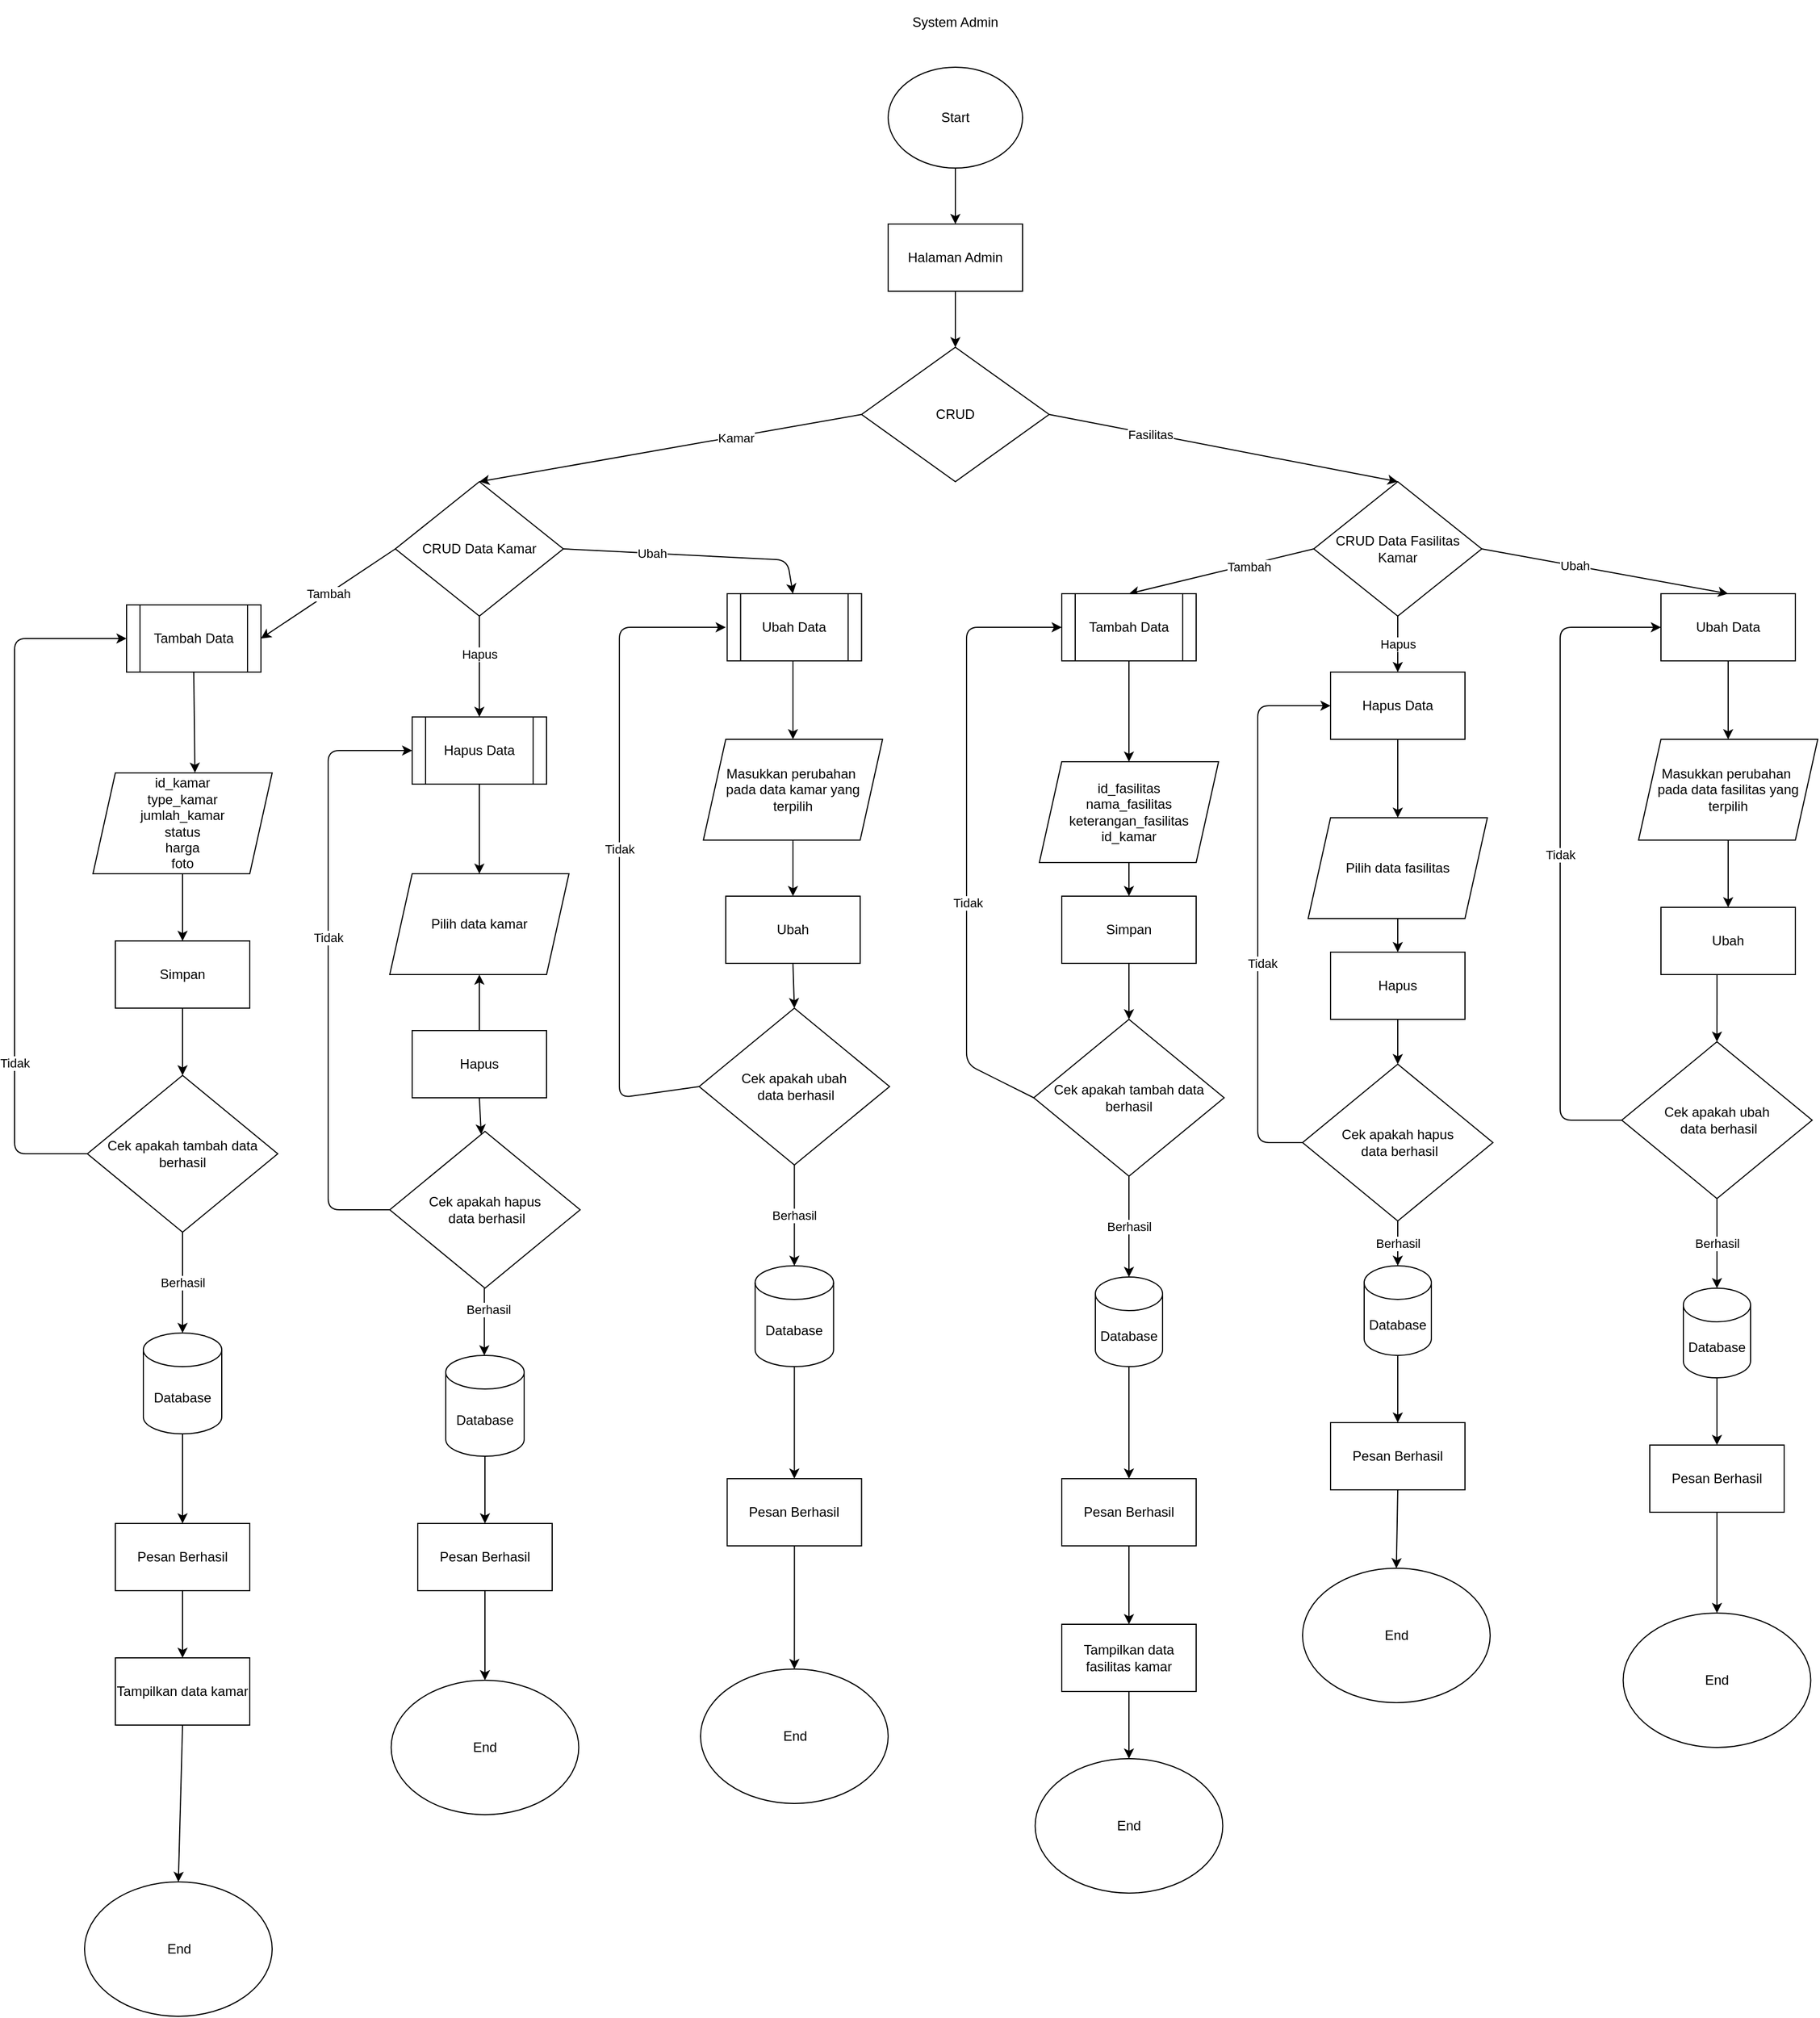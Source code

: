 <mxfile version="13.9.9" type="device"><diagram id="5iYQ5sxBQDEvXDhyXdSh" name="Page-1"><mxGraphModel dx="1754" dy="1667" grid="1" gridSize="10" guides="1" tooltips="1" connect="1" arrows="1" fold="1" page="1" pageScale="1" pageWidth="850" pageHeight="1100" math="0" shadow="0"><root><mxCell id="0"/><mxCell id="1" parent="0"/><mxCell id="mo6pMUjv9ciuWT43Lc3--1" value="Start" style="ellipse;whiteSpace=wrap;html=1;" parent="1" vertex="1"><mxGeometry x="450" y="-80" width="120" height="90" as="geometry"/></mxCell><mxCell id="mo6pMUjv9ciuWT43Lc3--3" value="CRUD Data Kamar" style="rhombus;whiteSpace=wrap;html=1;" parent="1" vertex="1"><mxGeometry x="10" y="290" width="150" height="120" as="geometry"/></mxCell><mxCell id="mo6pMUjv9ciuWT43Lc3--5" value="id_kamar&lt;br&gt;type_kamar&lt;br&gt;jumlah_kamar&lt;br&gt;status&lt;br&gt;harga&lt;br&gt;foto" style="shape=parallelogram;perimeter=parallelogramPerimeter;whiteSpace=wrap;html=1;fixedSize=1;" parent="1" vertex="1"><mxGeometry x="-260" y="550" width="160" height="90" as="geometry"/></mxCell><mxCell id="mo6pMUjv9ciuWT43Lc3--6" value="Cek apakah tambah data berhasil" style="rhombus;whiteSpace=wrap;html=1;" parent="1" vertex="1"><mxGeometry x="-265" y="820" width="170" height="140" as="geometry"/></mxCell><mxCell id="mo6pMUjv9ciuWT43Lc3--9" value="Pilih data kamar" style="shape=parallelogram;perimeter=parallelogramPerimeter;whiteSpace=wrap;html=1;fixedSize=1;" parent="1" vertex="1"><mxGeometry x="5" y="640" width="160" height="90" as="geometry"/></mxCell><mxCell id="mo6pMUjv9ciuWT43Lc3--10" value="Cek apakah hapus&lt;br&gt;&amp;nbsp;data berhasil" style="rhombus;whiteSpace=wrap;html=1;" parent="1" vertex="1"><mxGeometry x="5" y="870" width="170" height="140" as="geometry"/></mxCell><mxCell id="mo6pMUjv9ciuWT43Lc3--13" value="Masukkan perubahan&amp;nbsp;&lt;br&gt;pada data kamar yang terpilih" style="shape=parallelogram;perimeter=parallelogramPerimeter;whiteSpace=wrap;html=1;fixedSize=1;" parent="1" vertex="1"><mxGeometry x="285" y="520" width="160" height="90" as="geometry"/></mxCell><mxCell id="mo6pMUjv9ciuWT43Lc3--14" value="Cek apakah ubah&lt;br&gt;&amp;nbsp;data berhasil" style="rhombus;whiteSpace=wrap;html=1;" parent="1" vertex="1"><mxGeometry x="281.25" y="760" width="170" height="140" as="geometry"/></mxCell><mxCell id="mo6pMUjv9ciuWT43Lc3--42" value="CRUD" style="rhombus;whiteSpace=wrap;html=1;" parent="1" vertex="1"><mxGeometry x="426.25" y="170" width="167.5" height="120" as="geometry"/></mxCell><mxCell id="mo6pMUjv9ciuWT43Lc3--45" value="CRUD Data Fasilitas Kamar" style="rhombus;whiteSpace=wrap;html=1;" parent="1" vertex="1"><mxGeometry x="830" y="290" width="150" height="120" as="geometry"/></mxCell><mxCell id="mo6pMUjv9ciuWT43Lc3--47" value="id_fasilitas&lt;br&gt;nama_fasilitas&lt;br&gt;keterangan_fasilitas&lt;br&gt;id_kamar" style="shape=parallelogram;perimeter=parallelogramPerimeter;whiteSpace=wrap;html=1;fixedSize=1;" parent="1" vertex="1"><mxGeometry x="585" y="540" width="160" height="90" as="geometry"/></mxCell><mxCell id="mo6pMUjv9ciuWT43Lc3--48" value="Cek apakah tambah data berhasil" style="rhombus;whiteSpace=wrap;html=1;" parent="1" vertex="1"><mxGeometry x="580" y="770" width="170" height="140" as="geometry"/></mxCell><mxCell id="2IXI5bWq8Xd234Bj-Efe-44" value="" style="edgeStyle=orthogonalEdgeStyle;rounded=0;orthogonalLoop=1;jettySize=auto;html=1;" edge="1" parent="1" source="mo6pMUjv9ciuWT43Lc3--51" target="2IXI5bWq8Xd234Bj-Efe-43"><mxGeometry relative="1" as="geometry"/></mxCell><mxCell id="mo6pMUjv9ciuWT43Lc3--51" value="Pilih data fasilitas" style="shape=parallelogram;perimeter=parallelogramPerimeter;whiteSpace=wrap;html=1;fixedSize=1;" parent="1" vertex="1"><mxGeometry x="825" y="590" width="160" height="90" as="geometry"/></mxCell><mxCell id="mo6pMUjv9ciuWT43Lc3--52" value="Cek apakah hapus&lt;br&gt;&amp;nbsp;data berhasil" style="rhombus;whiteSpace=wrap;html=1;" parent="1" vertex="1"><mxGeometry x="820" y="810" width="170" height="140" as="geometry"/></mxCell><mxCell id="2IXI5bWq8Xd234Bj-Efe-49" value="" style="edgeStyle=orthogonalEdgeStyle;rounded=0;orthogonalLoop=1;jettySize=auto;html=1;" edge="1" parent="1" source="mo6pMUjv9ciuWT43Lc3--55" target="2IXI5bWq8Xd234Bj-Efe-46"><mxGeometry relative="1" as="geometry"/></mxCell><mxCell id="mo6pMUjv9ciuWT43Lc3--55" value="Masukkan perubahan&amp;nbsp;&lt;br&gt;pada data fasilitas yang terpilih" style="shape=parallelogram;perimeter=parallelogramPerimeter;whiteSpace=wrap;html=1;fixedSize=1;" parent="1" vertex="1"><mxGeometry x="1120" y="520" width="160" height="90" as="geometry"/></mxCell><mxCell id="mo6pMUjv9ciuWT43Lc3--56" value="Cek apakah ubah&lt;br&gt;&amp;nbsp;data berhasil" style="rhombus;whiteSpace=wrap;html=1;" parent="1" vertex="1"><mxGeometry x="1105" y="790" width="170" height="140" as="geometry"/></mxCell><mxCell id="mo6pMUjv9ciuWT43Lc3--58" value="System Admin" style="text;html=1;strokeColor=none;fillColor=none;align=center;verticalAlign=middle;whiteSpace=wrap;rounded=0;" parent="1" vertex="1"><mxGeometry x="470" y="-140" width="80" height="40" as="geometry"/></mxCell><mxCell id="mo6pMUjv9ciuWT43Lc3--59" value="" style="endArrow=classic;html=1;exitX=0.5;exitY=1;exitDx=0;exitDy=0;" parent="1" source="mo6pMUjv9ciuWT43Lc3--1" edge="1"><mxGeometry width="50" height="50" relative="1" as="geometry"><mxPoint x="370" y="190" as="sourcePoint"/><mxPoint x="510" y="60" as="targetPoint"/></mxGeometry></mxCell><mxCell id="mo6pMUjv9ciuWT43Lc3--62" value="" style="endArrow=classic;html=1;entryX=0.5;entryY=0;entryDx=0;entryDy=0;" parent="1" target="mo6pMUjv9ciuWT43Lc3--42" edge="1"><mxGeometry width="50" height="50" relative="1" as="geometry"><mxPoint x="510" y="120" as="sourcePoint"/><mxPoint x="420" y="140" as="targetPoint"/></mxGeometry></mxCell><mxCell id="mo6pMUjv9ciuWT43Lc3--63" value="" style="endArrow=classic;html=1;entryX=0.5;entryY=0;entryDx=0;entryDy=0;exitX=0;exitY=0.5;exitDx=0;exitDy=0;" parent="1" source="mo6pMUjv9ciuWT43Lc3--42" target="mo6pMUjv9ciuWT43Lc3--3" edge="1"><mxGeometry width="50" height="50" relative="1" as="geometry"><mxPoint x="370" y="310" as="sourcePoint"/><mxPoint x="420" y="260" as="targetPoint"/></mxGeometry></mxCell><mxCell id="4MFHkGJAzQT0w7KGcp1V-37" value="Kamar" style="edgeLabel;html=1;align=center;verticalAlign=middle;resizable=0;points=[];" parent="mo6pMUjv9ciuWT43Lc3--63" vertex="1" connectable="0"><mxGeometry x="-0.34" y="1" relative="1" as="geometry"><mxPoint as="offset"/></mxGeometry></mxCell><mxCell id="mo6pMUjv9ciuWT43Lc3--64" value="Tambah" style="endArrow=classic;html=1;entryX=1;entryY=0.5;entryDx=0;entryDy=0;exitX=0;exitY=0.5;exitDx=0;exitDy=0;" parent="1" source="mo6pMUjv9ciuWT43Lc3--3" edge="1"><mxGeometry width="50" height="50" relative="1" as="geometry"><mxPoint x="50" y="480" as="sourcePoint"/><mxPoint x="-110" y="430" as="targetPoint"/></mxGeometry></mxCell><mxCell id="mo6pMUjv9ciuWT43Lc3--65" value="" style="endArrow=classic;html=1;exitX=0.5;exitY=1;exitDx=0;exitDy=0;entryX=0.569;entryY=-0.002;entryDx=0;entryDy=0;entryPerimeter=0;" parent="1" target="mo6pMUjv9ciuWT43Lc3--5" edge="1"><mxGeometry width="50" height="50" relative="1" as="geometry"><mxPoint x="-170" y="460" as="sourcePoint"/><mxPoint x="100" y="550" as="targetPoint"/></mxGeometry></mxCell><mxCell id="mo6pMUjv9ciuWT43Lc3--67" value="Berhasil" style="endArrow=classic;html=1;exitX=0.5;exitY=1;exitDx=0;exitDy=0;entryX=0.5;entryY=0;entryDx=0;entryDy=0;entryPerimeter=0;" parent="1" source="mo6pMUjv9ciuWT43Lc3--6" edge="1" target="2IXI5bWq8Xd234Bj-Efe-5"><mxGeometry width="50" height="50" relative="1" as="geometry"><mxPoint x="50" y="950" as="sourcePoint"/><mxPoint x="-180.65" y="949.88" as="targetPoint"/></mxGeometry></mxCell><mxCell id="mo6pMUjv9ciuWT43Lc3--69" value="" style="endArrow=classic;html=1;exitX=0.5;exitY=1;exitDx=0;exitDy=0;entryX=0.5;entryY=0;entryDx=0;entryDy=0;" parent="1" source="mo6pMUjv9ciuWT43Lc3--3" edge="1"><mxGeometry width="50" height="50" relative="1" as="geometry"><mxPoint x="100" y="550" as="sourcePoint"/><mxPoint x="85" y="500" as="targetPoint"/></mxGeometry></mxCell><mxCell id="mo6pMUjv9ciuWT43Lc3--80" value="Hapus" style="edgeLabel;html=1;align=center;verticalAlign=middle;resizable=0;points=[];" parent="mo6pMUjv9ciuWT43Lc3--69" vertex="1" connectable="0"><mxGeometry x="-0.242" relative="1" as="geometry"><mxPoint as="offset"/></mxGeometry></mxCell><mxCell id="mo6pMUjv9ciuWT43Lc3--71" value="" style="endArrow=classic;html=1;exitX=0.5;exitY=1;exitDx=0;exitDy=0;entryX=0.5;entryY=0;entryDx=0;entryDy=0;" parent="1" target="mo6pMUjv9ciuWT43Lc3--9" edge="1"><mxGeometry width="50" height="50" relative="1" as="geometry"><mxPoint x="85" y="560" as="sourcePoint"/><mxPoint x="150" y="620" as="targetPoint"/></mxGeometry></mxCell><mxCell id="mo6pMUjv9ciuWT43Lc3--73" value="" style="endArrow=classic;html=1;exitX=0;exitY=0.5;exitDx=0;exitDy=0;entryX=0;entryY=0.5;entryDx=0;entryDy=0;" parent="1" source="mo6pMUjv9ciuWT43Lc3--10" edge="1"><mxGeometry width="50" height="50" relative="1" as="geometry"><mxPoint x="100" y="900" as="sourcePoint"/><mxPoint x="25" y="530" as="targetPoint"/><Array as="points"><mxPoint x="-50" y="940"/><mxPoint x="-50" y="870"/><mxPoint x="-50" y="530"/></Array></mxGeometry></mxCell><mxCell id="mo6pMUjv9ciuWT43Lc3--86" value="Tidak" style="edgeLabel;html=1;align=center;verticalAlign=middle;resizable=0;points=[];" parent="mo6pMUjv9ciuWT43Lc3--73" vertex="1" connectable="0"><mxGeometry x="0.105" relative="1" as="geometry"><mxPoint as="offset"/></mxGeometry></mxCell><mxCell id="mo6pMUjv9ciuWT43Lc3--74" value="" style="endArrow=classic;html=1;entryX=0.5;entryY=0;entryDx=0;entryDy=0;" parent="1" edge="1"><mxGeometry width="50" height="50" relative="1" as="geometry"><mxPoint x="89.41" y="1010" as="sourcePoint"/><mxPoint x="89.41" y="1070" as="targetPoint"/></mxGeometry></mxCell><mxCell id="mo6pMUjv9ciuWT43Lc3--85" value="Berhasil" style="edgeLabel;html=1;align=center;verticalAlign=middle;resizable=0;points=[];" parent="mo6pMUjv9ciuWT43Lc3--74" vertex="1" connectable="0"><mxGeometry x="-0.372" y="3" relative="1" as="geometry"><mxPoint as="offset"/></mxGeometry></mxCell><mxCell id="mo6pMUjv9ciuWT43Lc3--75" value="" style="endArrow=classic;html=1;exitX=1;exitY=0.5;exitDx=0;exitDy=0;entryX=0.5;entryY=0;entryDx=0;entryDy=0;" parent="1" source="mo6pMUjv9ciuWT43Lc3--3" edge="1"><mxGeometry width="50" height="50" relative="1" as="geometry"><mxPoint x="280" y="620" as="sourcePoint"/><mxPoint x="365" y="390" as="targetPoint"/><Array as="points"><mxPoint x="360" y="360"/></Array></mxGeometry></mxCell><mxCell id="mo6pMUjv9ciuWT43Lc3--81" value="Ubah" style="edgeLabel;html=1;align=center;verticalAlign=middle;resizable=0;points=[];" parent="mo6pMUjv9ciuWT43Lc3--75" vertex="1" connectable="0"><mxGeometry x="-0.313" relative="1" as="geometry"><mxPoint as="offset"/></mxGeometry></mxCell><mxCell id="mo6pMUjv9ciuWT43Lc3--76" value="" style="endArrow=classic;html=1;exitX=0.5;exitY=1;exitDx=0;exitDy=0;entryX=0.5;entryY=0;entryDx=0;entryDy=0;" parent="1" target="mo6pMUjv9ciuWT43Lc3--13" edge="1"><mxGeometry width="50" height="50" relative="1" as="geometry"><mxPoint x="365" y="450" as="sourcePoint"/><mxPoint x="330" y="570" as="targetPoint"/></mxGeometry></mxCell><mxCell id="mo6pMUjv9ciuWT43Lc3--79" value="Tidak" style="endArrow=classic;html=1;exitX=0;exitY=0.5;exitDx=0;exitDy=0;entryX=0;entryY=0.5;entryDx=0;entryDy=0;" parent="1" source="mo6pMUjv9ciuWT43Lc3--14" edge="1"><mxGeometry width="50" height="50" relative="1" as="geometry"><mxPoint x="280" y="740" as="sourcePoint"/><mxPoint x="305" y="420" as="targetPoint"/><Array as="points"><mxPoint x="210" y="840"/><mxPoint x="210" y="750"/><mxPoint x="210" y="420"/></Array></mxGeometry></mxCell><mxCell id="mo6pMUjv9ciuWT43Lc3--83" value="" style="endArrow=classic;html=1;exitX=0;exitY=0.5;exitDx=0;exitDy=0;entryX=0;entryY=0.5;entryDx=0;entryDy=0;" parent="1" source="mo6pMUjv9ciuWT43Lc3--6" edge="1"><mxGeometry width="50" height="50" relative="1" as="geometry"><mxPoint x="-210" y="680" as="sourcePoint"/><mxPoint x="-230" y="430" as="targetPoint"/><Array as="points"><mxPoint x="-330" y="890"/><mxPoint x="-330" y="790"/><mxPoint x="-330" y="430"/></Array></mxGeometry></mxCell><mxCell id="mo6pMUjv9ciuWT43Lc3--84" value="Tidak" style="edgeLabel;html=1;align=center;verticalAlign=middle;resizable=0;points=[];" parent="mo6pMUjv9ciuWT43Lc3--83" vertex="1" connectable="0"><mxGeometry x="-0.533" relative="1" as="geometry"><mxPoint as="offset"/></mxGeometry></mxCell><mxCell id="4MFHkGJAzQT0w7KGcp1V-9" value="" style="endArrow=classic;html=1;exitX=0;exitY=0.5;exitDx=0;exitDy=0;entryX=0.5;entryY=0;entryDx=0;entryDy=0;" parent="1" source="mo6pMUjv9ciuWT43Lc3--45" edge="1"><mxGeometry width="50" height="50" relative="1" as="geometry"><mxPoint x="670" y="510" as="sourcePoint"/><mxPoint x="665.0" y="390" as="targetPoint"/></mxGeometry></mxCell><mxCell id="4MFHkGJAzQT0w7KGcp1V-35" value="Tambah" style="edgeLabel;html=1;align=center;verticalAlign=middle;resizable=0;points=[];" parent="4MFHkGJAzQT0w7KGcp1V-9" vertex="1" connectable="0"><mxGeometry x="-0.287" y="2" relative="1" as="geometry"><mxPoint as="offset"/></mxGeometry></mxCell><mxCell id="4MFHkGJAzQT0w7KGcp1V-11" value="" style="endArrow=classic;html=1;exitX=0.5;exitY=1;exitDx=0;exitDy=0;entryX=0.5;entryY=0;entryDx=0;entryDy=0;" parent="1" target="mo6pMUjv9ciuWT43Lc3--47" edge="1"><mxGeometry width="50" height="50" relative="1" as="geometry"><mxPoint x="665.0" y="450" as="sourcePoint"/><mxPoint x="720" y="460" as="targetPoint"/></mxGeometry></mxCell><mxCell id="4MFHkGJAzQT0w7KGcp1V-14" value="Berhasil" style="endArrow=classic;html=1;exitX=0.5;exitY=1;exitDx=0;exitDy=0;entryX=0.5;entryY=0;entryDx=0;entryDy=0;" parent="1" source="mo6pMUjv9ciuWT43Lc3--48" edge="1"><mxGeometry width="50" height="50" relative="1" as="geometry"><mxPoint x="670" y="860" as="sourcePoint"/><mxPoint x="665.0" y="1000" as="targetPoint"/></mxGeometry></mxCell><mxCell id="4MFHkGJAzQT0w7KGcp1V-17" value="Hapus" style="endArrow=classic;html=1;exitX=0.5;exitY=1;exitDx=0;exitDy=0;entryX=0.5;entryY=0;entryDx=0;entryDy=0;" parent="1" source="mo6pMUjv9ciuWT43Lc3--45" edge="1"><mxGeometry width="50" height="50" relative="1" as="geometry"><mxPoint x="830" y="540" as="sourcePoint"/><mxPoint x="905" y="460" as="targetPoint"/></mxGeometry></mxCell><mxCell id="4MFHkGJAzQT0w7KGcp1V-18" value="Hapus Data" style="rounded=0;whiteSpace=wrap;html=1;" parent="1" vertex="1"><mxGeometry x="845" y="460" width="120" height="60" as="geometry"/></mxCell><mxCell id="4MFHkGJAzQT0w7KGcp1V-19" value="" style="endArrow=classic;html=1;entryX=0.5;entryY=0;entryDx=0;entryDy=0;exitX=0.5;exitY=1;exitDx=0;exitDy=0;" parent="1" source="4MFHkGJAzQT0w7KGcp1V-18" target="mo6pMUjv9ciuWT43Lc3--51" edge="1"><mxGeometry width="50" height="50" relative="1" as="geometry"><mxPoint x="840" y="530" as="sourcePoint"/><mxPoint x="890" y="480" as="targetPoint"/></mxGeometry></mxCell><mxCell id="4MFHkGJAzQT0w7KGcp1V-21" value="Berhasil" style="endArrow=classic;html=1;entryX=0.5;entryY=0;entryDx=0;entryDy=0;exitX=0.5;exitY=1;exitDx=0;exitDy=0;entryPerimeter=0;" parent="1" source="mo6pMUjv9ciuWT43Lc3--52" edge="1" target="2IXI5bWq8Xd234Bj-Efe-39"><mxGeometry width="50" height="50" relative="1" as="geometry"><mxPoint x="840" y="880" as="sourcePoint"/><mxPoint x="905" y="940" as="targetPoint"/></mxGeometry></mxCell><mxCell id="4MFHkGJAzQT0w7KGcp1V-23" value="" style="endArrow=classic;html=1;exitX=0;exitY=0.5;exitDx=0;exitDy=0;entryX=0;entryY=0.5;entryDx=0;entryDy=0;" parent="1" source="mo6pMUjv9ciuWT43Lc3--48" edge="1"><mxGeometry width="50" height="50" relative="1" as="geometry"><mxPoint x="690" y="670" as="sourcePoint"/><mxPoint x="605" y="420" as="targetPoint"/><Array as="points"><mxPoint x="520" y="810"/><mxPoint x="520" y="420"/></Array></mxGeometry></mxCell><mxCell id="4MFHkGJAzQT0w7KGcp1V-32" value="Tidak" style="edgeLabel;html=1;align=center;verticalAlign=middle;resizable=0;points=[];" parent="4MFHkGJAzQT0w7KGcp1V-23" vertex="1" connectable="0"><mxGeometry x="-0.222" y="-1" relative="1" as="geometry"><mxPoint as="offset"/></mxGeometry></mxCell><mxCell id="4MFHkGJAzQT0w7KGcp1V-24" value="" style="endArrow=classic;html=1;exitX=0;exitY=0.5;exitDx=0;exitDy=0;entryX=0;entryY=0.5;entryDx=0;entryDy=0;" parent="1" source="mo6pMUjv9ciuWT43Lc3--52" target="4MFHkGJAzQT0w7KGcp1V-18" edge="1"><mxGeometry width="50" height="50" relative="1" as="geometry"><mxPoint x="880" y="790" as="sourcePoint"/><mxPoint x="790" y="470" as="targetPoint"/><Array as="points"><mxPoint x="780" y="880"/><mxPoint x="780" y="800"/><mxPoint x="780" y="490"/></Array></mxGeometry></mxCell><mxCell id="4MFHkGJAzQT0w7KGcp1V-33" value="Tidak" style="edgeLabel;html=1;align=center;verticalAlign=middle;resizable=0;points=[];" parent="4MFHkGJAzQT0w7KGcp1V-24" vertex="1" connectable="0"><mxGeometry x="-0.191" y="-4" relative="1" as="geometry"><mxPoint as="offset"/></mxGeometry></mxCell><mxCell id="4MFHkGJAzQT0w7KGcp1V-26" value="Ubah Data" style="rounded=0;whiteSpace=wrap;html=1;" parent="1" vertex="1"><mxGeometry x="1140" y="390" width="120" height="60" as="geometry"/></mxCell><mxCell id="4MFHkGJAzQT0w7KGcp1V-27" value="" style="endArrow=classic;html=1;exitX=1;exitY=0.5;exitDx=0;exitDy=0;entryX=0.5;entryY=0;entryDx=0;entryDy=0;" parent="1" source="mo6pMUjv9ciuWT43Lc3--45" target="4MFHkGJAzQT0w7KGcp1V-26" edge="1"><mxGeometry width="50" height="50" relative="1" as="geometry"><mxPoint x="1030" y="520" as="sourcePoint"/><mxPoint x="1080" y="470" as="targetPoint"/></mxGeometry></mxCell><mxCell id="4MFHkGJAzQT0w7KGcp1V-36" value="Ubah" style="edgeLabel;html=1;align=center;verticalAlign=middle;resizable=0;points=[];" parent="4MFHkGJAzQT0w7KGcp1V-27" vertex="1" connectable="0"><mxGeometry x="-0.244" relative="1" as="geometry"><mxPoint as="offset"/></mxGeometry></mxCell><mxCell id="4MFHkGJAzQT0w7KGcp1V-28" value="" style="endArrow=classic;html=1;exitX=0.5;exitY=1;exitDx=0;exitDy=0;" parent="1" source="4MFHkGJAzQT0w7KGcp1V-26" target="mo6pMUjv9ciuWT43Lc3--55" edge="1"><mxGeometry width="50" height="50" relative="1" as="geometry"><mxPoint x="1030" y="680" as="sourcePoint"/><mxPoint x="1080" y="630" as="targetPoint"/></mxGeometry></mxCell><mxCell id="4MFHkGJAzQT0w7KGcp1V-30" value="Tidak" style="endArrow=classic;html=1;exitX=0;exitY=0.5;exitDx=0;exitDy=0;entryX=0;entryY=0.5;entryDx=0;entryDy=0;" parent="1" source="mo6pMUjv9ciuWT43Lc3--56" target="4MFHkGJAzQT0w7KGcp1V-26" edge="1"><mxGeometry width="50" height="50" relative="1" as="geometry"><mxPoint x="1030" y="720" as="sourcePoint"/><mxPoint x="1050" y="420" as="targetPoint"/><Array as="points"><mxPoint x="1050" y="860"/><mxPoint x="1050" y="730"/><mxPoint x="1050" y="420"/></Array></mxGeometry></mxCell><mxCell id="4MFHkGJAzQT0w7KGcp1V-31" value="Berhasil" style="endArrow=classic;html=1;exitX=0.5;exitY=1;exitDx=0;exitDy=0;entryX=0.5;entryY=0;entryDx=0;entryDy=0;" parent="1" source="mo6pMUjv9ciuWT43Lc3--56" edge="1"><mxGeometry width="50" height="50" relative="1" as="geometry"><mxPoint x="1030" y="890" as="sourcePoint"/><mxPoint x="1190" y="1010" as="targetPoint"/></mxGeometry></mxCell><mxCell id="4MFHkGJAzQT0w7KGcp1V-34" value="" style="endArrow=classic;html=1;exitX=1;exitY=0.5;exitDx=0;exitDy=0;entryX=0.5;entryY=0;entryDx=0;entryDy=0;" parent="1" source="mo6pMUjv9ciuWT43Lc3--42" target="mo6pMUjv9ciuWT43Lc3--45" edge="1"><mxGeometry width="50" height="50" relative="1" as="geometry"><mxPoint x="720" y="420" as="sourcePoint"/><mxPoint x="770" y="370" as="targetPoint"/></mxGeometry></mxCell><mxCell id="4MFHkGJAzQT0w7KGcp1V-38" value="Fasilitas" style="edgeLabel;html=1;align=center;verticalAlign=middle;resizable=0;points=[];" parent="4MFHkGJAzQT0w7KGcp1V-34" vertex="1" connectable="0"><mxGeometry x="-0.424" relative="1" as="geometry"><mxPoint as="offset"/></mxGeometry></mxCell><mxCell id="4MFHkGJAzQT0w7KGcp1V-39" value="Halaman Admin" style="rounded=0;whiteSpace=wrap;html=1;" parent="1" vertex="1"><mxGeometry x="450" y="60" width="120" height="60" as="geometry"/></mxCell><mxCell id="2IXI5bWq8Xd234Bj-Efe-2" value="Tambah Data" style="shape=process;whiteSpace=wrap;html=1;backgroundOutline=1;" vertex="1" parent="1"><mxGeometry x="-230" y="400" width="120" height="60" as="geometry"/></mxCell><mxCell id="2IXI5bWq8Xd234Bj-Efe-3" value="Hapus Data" style="shape=process;whiteSpace=wrap;html=1;backgroundOutline=1;" vertex="1" parent="1"><mxGeometry x="25" y="500" width="120" height="60" as="geometry"/></mxCell><mxCell id="2IXI5bWq8Xd234Bj-Efe-4" value="Ubah Data" style="shape=process;whiteSpace=wrap;html=1;backgroundOutline=1;" vertex="1" parent="1"><mxGeometry x="306.25" y="390" width="120" height="60" as="geometry"/></mxCell><mxCell id="2IXI5bWq8Xd234Bj-Efe-5" value="Database" style="shape=cylinder3;whiteSpace=wrap;html=1;boundedLbl=1;backgroundOutline=1;size=15;" vertex="1" parent="1"><mxGeometry x="-215" y="1050" width="70" height="90" as="geometry"/></mxCell><mxCell id="2IXI5bWq8Xd234Bj-Efe-6" value="Simpan" style="rounded=0;whiteSpace=wrap;html=1;" vertex="1" parent="1"><mxGeometry x="-240" y="700" width="120" height="60" as="geometry"/></mxCell><mxCell id="2IXI5bWq8Xd234Bj-Efe-7" value="" style="endArrow=classic;html=1;exitX=0.5;exitY=1;exitDx=0;exitDy=0;" edge="1" parent="1" source="mo6pMUjv9ciuWT43Lc3--5" target="2IXI5bWq8Xd234Bj-Efe-6"><mxGeometry width="50" height="50" relative="1" as="geometry"><mxPoint x="70" y="810" as="sourcePoint"/><mxPoint x="120" y="760" as="targetPoint"/></mxGeometry></mxCell><mxCell id="2IXI5bWq8Xd234Bj-Efe-8" value="" style="endArrow=classic;html=1;exitX=0.5;exitY=1;exitDx=0;exitDy=0;entryX=0.5;entryY=0;entryDx=0;entryDy=0;" edge="1" parent="1" source="2IXI5bWq8Xd234Bj-Efe-6" target="mo6pMUjv9ciuWT43Lc3--6"><mxGeometry width="50" height="50" relative="1" as="geometry"><mxPoint x="70" y="810" as="sourcePoint"/><mxPoint x="120" y="760" as="targetPoint"/></mxGeometry></mxCell><mxCell id="2IXI5bWq8Xd234Bj-Efe-9" value="Pesan Berhasil" style="rounded=0;whiteSpace=wrap;html=1;" vertex="1" parent="1"><mxGeometry x="-240" y="1220" width="120" height="60" as="geometry"/></mxCell><mxCell id="2IXI5bWq8Xd234Bj-Efe-10" value="" style="endArrow=classic;html=1;exitX=0.5;exitY=1;exitDx=0;exitDy=0;exitPerimeter=0;entryX=0.5;entryY=0;entryDx=0;entryDy=0;" edge="1" parent="1" source="2IXI5bWq8Xd234Bj-Efe-5" target="2IXI5bWq8Xd234Bj-Efe-9"><mxGeometry width="50" height="50" relative="1" as="geometry"><mxPoint x="100" y="1170" as="sourcePoint"/><mxPoint x="150" y="1120" as="targetPoint"/></mxGeometry></mxCell><mxCell id="2IXI5bWq8Xd234Bj-Efe-11" value="Hapus" style="rounded=0;whiteSpace=wrap;html=1;" vertex="1" parent="1"><mxGeometry x="25" y="780" width="120" height="60" as="geometry"/></mxCell><mxCell id="2IXI5bWq8Xd234Bj-Efe-12" value="" style="endArrow=classic;html=1;exitX=0.5;exitY=0;exitDx=0;exitDy=0;entryX=0.5;entryY=1;entryDx=0;entryDy=0;" edge="1" parent="1" source="2IXI5bWq8Xd234Bj-Efe-11" target="mo6pMUjv9ciuWT43Lc3--9"><mxGeometry width="50" height="50" relative="1" as="geometry"><mxPoint x="100" y="780" as="sourcePoint"/><mxPoint x="150" y="730" as="targetPoint"/></mxGeometry></mxCell><mxCell id="2IXI5bWq8Xd234Bj-Efe-13" value="" style="endArrow=classic;html=1;exitX=0.5;exitY=1;exitDx=0;exitDy=0;" edge="1" parent="1" source="2IXI5bWq8Xd234Bj-Efe-11" target="mo6pMUjv9ciuWT43Lc3--10"><mxGeometry width="50" height="50" relative="1" as="geometry"><mxPoint x="100" y="780" as="sourcePoint"/><mxPoint x="150" y="730" as="targetPoint"/></mxGeometry></mxCell><mxCell id="2IXI5bWq8Xd234Bj-Efe-14" value="Database" style="shape=cylinder3;whiteSpace=wrap;html=1;boundedLbl=1;backgroundOutline=1;size=15;" vertex="1" parent="1"><mxGeometry x="55" y="1070" width="70" height="90" as="geometry"/></mxCell><mxCell id="2IXI5bWq8Xd234Bj-Efe-58" value="" style="edgeStyle=orthogonalEdgeStyle;rounded=0;orthogonalLoop=1;jettySize=auto;html=1;" edge="1" parent="1" source="2IXI5bWq8Xd234Bj-Efe-15" target="2IXI5bWq8Xd234Bj-Efe-57"><mxGeometry relative="1" as="geometry"/></mxCell><mxCell id="2IXI5bWq8Xd234Bj-Efe-15" value="Pesan Berhasil" style="rounded=0;whiteSpace=wrap;html=1;" vertex="1" parent="1"><mxGeometry x="30" y="1220" width="120" height="60" as="geometry"/></mxCell><mxCell id="2IXI5bWq8Xd234Bj-Efe-16" value="" style="endArrow=classic;html=1;entryX=0.5;entryY=0;entryDx=0;entryDy=0;exitX=0.5;exitY=1;exitDx=0;exitDy=0;exitPerimeter=0;" edge="1" parent="1" source="2IXI5bWq8Xd234Bj-Efe-14" target="2IXI5bWq8Xd234Bj-Efe-15"><mxGeometry width="50" height="50" relative="1" as="geometry"><mxPoint x="130" y="1110" as="sourcePoint"/><mxPoint x="180" y="1060" as="targetPoint"/></mxGeometry></mxCell><mxCell id="2IXI5bWq8Xd234Bj-Efe-17" value="Ubah" style="rounded=0;whiteSpace=wrap;html=1;" vertex="1" parent="1"><mxGeometry x="305" y="660" width="120" height="60" as="geometry"/></mxCell><mxCell id="2IXI5bWq8Xd234Bj-Efe-18" value="" style="endArrow=classic;html=1;exitX=0.5;exitY=1;exitDx=0;exitDy=0;entryX=0.5;entryY=0;entryDx=0;entryDy=0;" edge="1" parent="1" source="mo6pMUjv9ciuWT43Lc3--13" target="2IXI5bWq8Xd234Bj-Efe-17"><mxGeometry width="50" height="50" relative="1" as="geometry"><mxPoint x="130" y="750" as="sourcePoint"/><mxPoint x="180" y="700" as="targetPoint"/></mxGeometry></mxCell><mxCell id="2IXI5bWq8Xd234Bj-Efe-19" value="" style="endArrow=classic;html=1;entryX=0.5;entryY=0;entryDx=0;entryDy=0;exitX=0.5;exitY=1;exitDx=0;exitDy=0;" edge="1" parent="1" source="2IXI5bWq8Xd234Bj-Efe-17" target="mo6pMUjv9ciuWT43Lc3--14"><mxGeometry width="50" height="50" relative="1" as="geometry"><mxPoint x="130" y="750" as="sourcePoint"/><mxPoint x="180" y="700" as="targetPoint"/></mxGeometry></mxCell><mxCell id="2IXI5bWq8Xd234Bj-Efe-20" value="Database" style="shape=cylinder3;whiteSpace=wrap;html=1;boundedLbl=1;backgroundOutline=1;size=15;" vertex="1" parent="1"><mxGeometry x="331.25" y="990" width="70" height="90" as="geometry"/></mxCell><mxCell id="2IXI5bWq8Xd234Bj-Efe-21" value="Berhasil" style="endArrow=classic;html=1;entryX=0.5;entryY=0;entryDx=0;entryDy=0;entryPerimeter=0;exitX=0.5;exitY=1;exitDx=0;exitDy=0;" edge="1" parent="1" source="mo6pMUjv9ciuWT43Lc3--14" target="2IXI5bWq8Xd234Bj-Efe-20"><mxGeometry width="50" height="50" relative="1" as="geometry"><mxPoint x="130" y="930" as="sourcePoint"/><mxPoint x="180" y="880" as="targetPoint"/></mxGeometry></mxCell><mxCell id="2IXI5bWq8Xd234Bj-Efe-60" value="" style="edgeStyle=orthogonalEdgeStyle;rounded=0;orthogonalLoop=1;jettySize=auto;html=1;" edge="1" parent="1" source="2IXI5bWq8Xd234Bj-Efe-22" target="2IXI5bWq8Xd234Bj-Efe-59"><mxGeometry relative="1" as="geometry"/></mxCell><mxCell id="2IXI5bWq8Xd234Bj-Efe-22" value="Pesan Berhasil" style="rounded=0;whiteSpace=wrap;html=1;" vertex="1" parent="1"><mxGeometry x="306.25" y="1180" width="120" height="60" as="geometry"/></mxCell><mxCell id="2IXI5bWq8Xd234Bj-Efe-23" value="" style="endArrow=classic;html=1;entryX=0.5;entryY=0;entryDx=0;entryDy=0;exitX=0.5;exitY=1;exitDx=0;exitDy=0;exitPerimeter=0;" edge="1" parent="1" source="2IXI5bWq8Xd234Bj-Efe-20" target="2IXI5bWq8Xd234Bj-Efe-22"><mxGeometry width="50" height="50" relative="1" as="geometry"><mxPoint x="130" y="1150" as="sourcePoint"/><mxPoint x="180" y="1100" as="targetPoint"/></mxGeometry></mxCell><mxCell id="2IXI5bWq8Xd234Bj-Efe-24" value="Tambah Data" style="shape=process;whiteSpace=wrap;html=1;backgroundOutline=1;" vertex="1" parent="1"><mxGeometry x="605" y="390" width="120" height="60" as="geometry"/></mxCell><mxCell id="2IXI5bWq8Xd234Bj-Efe-26" value="Simpan" style="rounded=0;whiteSpace=wrap;html=1;" vertex="1" parent="1"><mxGeometry x="605" y="660" width="120" height="60" as="geometry"/></mxCell><mxCell id="2IXI5bWq8Xd234Bj-Efe-27" value="" style="endArrow=classic;html=1;entryX=0.5;entryY=0;entryDx=0;entryDy=0;exitX=0.5;exitY=1;exitDx=0;exitDy=0;" edge="1" parent="1" source="mo6pMUjv9ciuWT43Lc3--47" target="2IXI5bWq8Xd234Bj-Efe-26"><mxGeometry width="50" height="50" relative="1" as="geometry"><mxPoint x="480" y="630" as="sourcePoint"/><mxPoint x="530" y="580" as="targetPoint"/></mxGeometry></mxCell><mxCell id="2IXI5bWq8Xd234Bj-Efe-28" value="" style="endArrow=classic;html=1;exitX=0.5;exitY=1;exitDx=0;exitDy=0;entryX=0.5;entryY=0;entryDx=0;entryDy=0;" edge="1" parent="1" source="2IXI5bWq8Xd234Bj-Efe-26" target="mo6pMUjv9ciuWT43Lc3--48"><mxGeometry width="50" height="50" relative="1" as="geometry"><mxPoint x="480" y="750" as="sourcePoint"/><mxPoint x="530" y="700" as="targetPoint"/></mxGeometry></mxCell><mxCell id="2IXI5bWq8Xd234Bj-Efe-36" value="" style="edgeStyle=orthogonalEdgeStyle;rounded=0;orthogonalLoop=1;jettySize=auto;html=1;" edge="1" parent="1" source="2IXI5bWq8Xd234Bj-Efe-29" target="2IXI5bWq8Xd234Bj-Efe-34"><mxGeometry relative="1" as="geometry"/></mxCell><mxCell id="2IXI5bWq8Xd234Bj-Efe-29" value="Database" style="shape=cylinder3;whiteSpace=wrap;html=1;boundedLbl=1;backgroundOutline=1;size=15;" vertex="1" parent="1"><mxGeometry x="635" y="1000" width="60" height="80" as="geometry"/></mxCell><mxCell id="2IXI5bWq8Xd234Bj-Efe-30" value="Tampilkan data kamar" style="rounded=0;whiteSpace=wrap;html=1;" vertex="1" parent="1"><mxGeometry x="-240" y="1340" width="120" height="60" as="geometry"/></mxCell><mxCell id="2IXI5bWq8Xd234Bj-Efe-31" value="" style="endArrow=classic;html=1;exitX=0.5;exitY=1;exitDx=0;exitDy=0;entryX=0.5;entryY=0;entryDx=0;entryDy=0;" edge="1" parent="1" source="2IXI5bWq8Xd234Bj-Efe-9" target="2IXI5bWq8Xd234Bj-Efe-30"><mxGeometry width="50" height="50" relative="1" as="geometry"><mxPoint x="120" y="1280" as="sourcePoint"/><mxPoint x="170" y="1230" as="targetPoint"/></mxGeometry></mxCell><mxCell id="2IXI5bWq8Xd234Bj-Efe-38" value="" style="edgeStyle=orthogonalEdgeStyle;rounded=0;orthogonalLoop=1;jettySize=auto;html=1;" edge="1" parent="1" source="2IXI5bWq8Xd234Bj-Efe-34" target="2IXI5bWq8Xd234Bj-Efe-37"><mxGeometry relative="1" as="geometry"/></mxCell><mxCell id="2IXI5bWq8Xd234Bj-Efe-34" value="Pesan Berhasil" style="rounded=0;whiteSpace=wrap;html=1;" vertex="1" parent="1"><mxGeometry x="605" y="1180" width="120" height="60" as="geometry"/></mxCell><mxCell id="2IXI5bWq8Xd234Bj-Efe-62" value="" style="edgeStyle=orthogonalEdgeStyle;rounded=0;orthogonalLoop=1;jettySize=auto;html=1;" edge="1" parent="1" source="2IXI5bWq8Xd234Bj-Efe-37" target="2IXI5bWq8Xd234Bj-Efe-61"><mxGeometry relative="1" as="geometry"/></mxCell><mxCell id="2IXI5bWq8Xd234Bj-Efe-37" value="Tampilkan data fasilitas kamar" style="rounded=0;whiteSpace=wrap;html=1;" vertex="1" parent="1"><mxGeometry x="605" y="1310" width="120" height="60" as="geometry"/></mxCell><mxCell id="2IXI5bWq8Xd234Bj-Efe-39" value="Database" style="shape=cylinder3;whiteSpace=wrap;html=1;boundedLbl=1;backgroundOutline=1;size=15;" vertex="1" parent="1"><mxGeometry x="875" y="990" width="60" height="80" as="geometry"/></mxCell><mxCell id="2IXI5bWq8Xd234Bj-Efe-40" value="Pesan Berhasil" style="rounded=0;whiteSpace=wrap;html=1;" vertex="1" parent="1"><mxGeometry x="845" y="1130" width="120" height="60" as="geometry"/></mxCell><mxCell id="2IXI5bWq8Xd234Bj-Efe-42" value="" style="endArrow=classic;html=1;entryX=0.5;entryY=0;entryDx=0;entryDy=0;exitX=0.5;exitY=1;exitDx=0;exitDy=0;exitPerimeter=0;" edge="1" parent="1" source="2IXI5bWq8Xd234Bj-Efe-39" target="2IXI5bWq8Xd234Bj-Efe-40"><mxGeometry width="50" height="50" relative="1" as="geometry"><mxPoint x="870" y="1090" as="sourcePoint"/><mxPoint x="920" y="1040" as="targetPoint"/></mxGeometry></mxCell><mxCell id="2IXI5bWq8Xd234Bj-Efe-43" value="Hapus" style="rounded=0;whiteSpace=wrap;html=1;" vertex="1" parent="1"><mxGeometry x="845" y="710" width="120" height="60" as="geometry"/></mxCell><mxCell id="2IXI5bWq8Xd234Bj-Efe-45" value="" style="endArrow=classic;html=1;exitX=0.5;exitY=1;exitDx=0;exitDy=0;entryX=0.5;entryY=0;entryDx=0;entryDy=0;" edge="1" parent="1" source="2IXI5bWq8Xd234Bj-Efe-43" target="mo6pMUjv9ciuWT43Lc3--52"><mxGeometry width="50" height="50" relative="1" as="geometry"><mxPoint x="870" y="840" as="sourcePoint"/><mxPoint x="920" y="790" as="targetPoint"/></mxGeometry></mxCell><mxCell id="2IXI5bWq8Xd234Bj-Efe-46" value="Ubah" style="rounded=0;whiteSpace=wrap;html=1;" vertex="1" parent="1"><mxGeometry x="1140" y="670" width="120" height="60" as="geometry"/></mxCell><mxCell id="2IXI5bWq8Xd234Bj-Efe-48" value="" style="endArrow=classic;html=1;entryX=0.5;entryY=0;entryDx=0;entryDy=0;exitX=0.417;exitY=1;exitDx=0;exitDy=0;exitPerimeter=0;" edge="1" parent="1" source="2IXI5bWq8Xd234Bj-Efe-46" target="mo6pMUjv9ciuWT43Lc3--56"><mxGeometry width="50" height="50" relative="1" as="geometry"><mxPoint x="1030" y="780" as="sourcePoint"/><mxPoint x="1080" y="730" as="targetPoint"/></mxGeometry></mxCell><mxCell id="2IXI5bWq8Xd234Bj-Efe-53" value="" style="edgeStyle=orthogonalEdgeStyle;rounded=0;orthogonalLoop=1;jettySize=auto;html=1;" edge="1" parent="1" source="2IXI5bWq8Xd234Bj-Efe-51" target="2IXI5bWq8Xd234Bj-Efe-52"><mxGeometry relative="1" as="geometry"/></mxCell><mxCell id="2IXI5bWq8Xd234Bj-Efe-51" value="Database" style="shape=cylinder3;whiteSpace=wrap;html=1;boundedLbl=1;backgroundOutline=1;size=15;" vertex="1" parent="1"><mxGeometry x="1160" y="1010" width="60" height="80" as="geometry"/></mxCell><mxCell id="2IXI5bWq8Xd234Bj-Efe-66" value="" style="edgeStyle=orthogonalEdgeStyle;rounded=0;orthogonalLoop=1;jettySize=auto;html=1;" edge="1" parent="1" source="2IXI5bWq8Xd234Bj-Efe-52" target="2IXI5bWq8Xd234Bj-Efe-65"><mxGeometry relative="1" as="geometry"/></mxCell><mxCell id="2IXI5bWq8Xd234Bj-Efe-52" value="Pesan Berhasil" style="rounded=0;whiteSpace=wrap;html=1;" vertex="1" parent="1"><mxGeometry x="1130" y="1150" width="120" height="60" as="geometry"/></mxCell><mxCell id="2IXI5bWq8Xd234Bj-Efe-54" value="End" style="ellipse;whiteSpace=wrap;html=1;" vertex="1" parent="1"><mxGeometry x="-267.5" y="1540" width="167.5" height="120" as="geometry"/></mxCell><mxCell id="2IXI5bWq8Xd234Bj-Efe-56" value="" style="endArrow=classic;html=1;exitX=0.5;exitY=1;exitDx=0;exitDy=0;entryX=0.5;entryY=0;entryDx=0;entryDy=0;" edge="1" parent="1" source="2IXI5bWq8Xd234Bj-Efe-30" target="2IXI5bWq8Xd234Bj-Efe-54"><mxGeometry width="50" height="50" relative="1" as="geometry"><mxPoint x="450" y="1560" as="sourcePoint"/><mxPoint x="500" y="1510" as="targetPoint"/></mxGeometry></mxCell><mxCell id="2IXI5bWq8Xd234Bj-Efe-57" value="End" style="ellipse;whiteSpace=wrap;html=1;" vertex="1" parent="1"><mxGeometry x="6.25" y="1360" width="167.5" height="120" as="geometry"/></mxCell><mxCell id="2IXI5bWq8Xd234Bj-Efe-59" value="End" style="ellipse;whiteSpace=wrap;html=1;" vertex="1" parent="1"><mxGeometry x="282.5" y="1350" width="167.5" height="120" as="geometry"/></mxCell><mxCell id="2IXI5bWq8Xd234Bj-Efe-61" value="End" style="ellipse;whiteSpace=wrap;html=1;" vertex="1" parent="1"><mxGeometry x="581.25" y="1430" width="167.5" height="120" as="geometry"/></mxCell><mxCell id="2IXI5bWq8Xd234Bj-Efe-63" value="End" style="ellipse;whiteSpace=wrap;html=1;" vertex="1" parent="1"><mxGeometry x="820" y="1260" width="167.5" height="120" as="geometry"/></mxCell><mxCell id="2IXI5bWq8Xd234Bj-Efe-64" value="" style="endArrow=classic;html=1;exitX=0.5;exitY=1;exitDx=0;exitDy=0;entryX=0.5;entryY=0;entryDx=0;entryDy=0;" edge="1" parent="1" source="2IXI5bWq8Xd234Bj-Efe-40" target="2IXI5bWq8Xd234Bj-Efe-63"><mxGeometry width="50" height="50" relative="1" as="geometry"><mxPoint x="710" y="1340" as="sourcePoint"/><mxPoint x="760" y="1290" as="targetPoint"/></mxGeometry></mxCell><mxCell id="2IXI5bWq8Xd234Bj-Efe-65" value="End" style="ellipse;whiteSpace=wrap;html=1;" vertex="1" parent="1"><mxGeometry x="1106.25" y="1300" width="167.5" height="120" as="geometry"/></mxCell></root></mxGraphModel></diagram></mxfile>